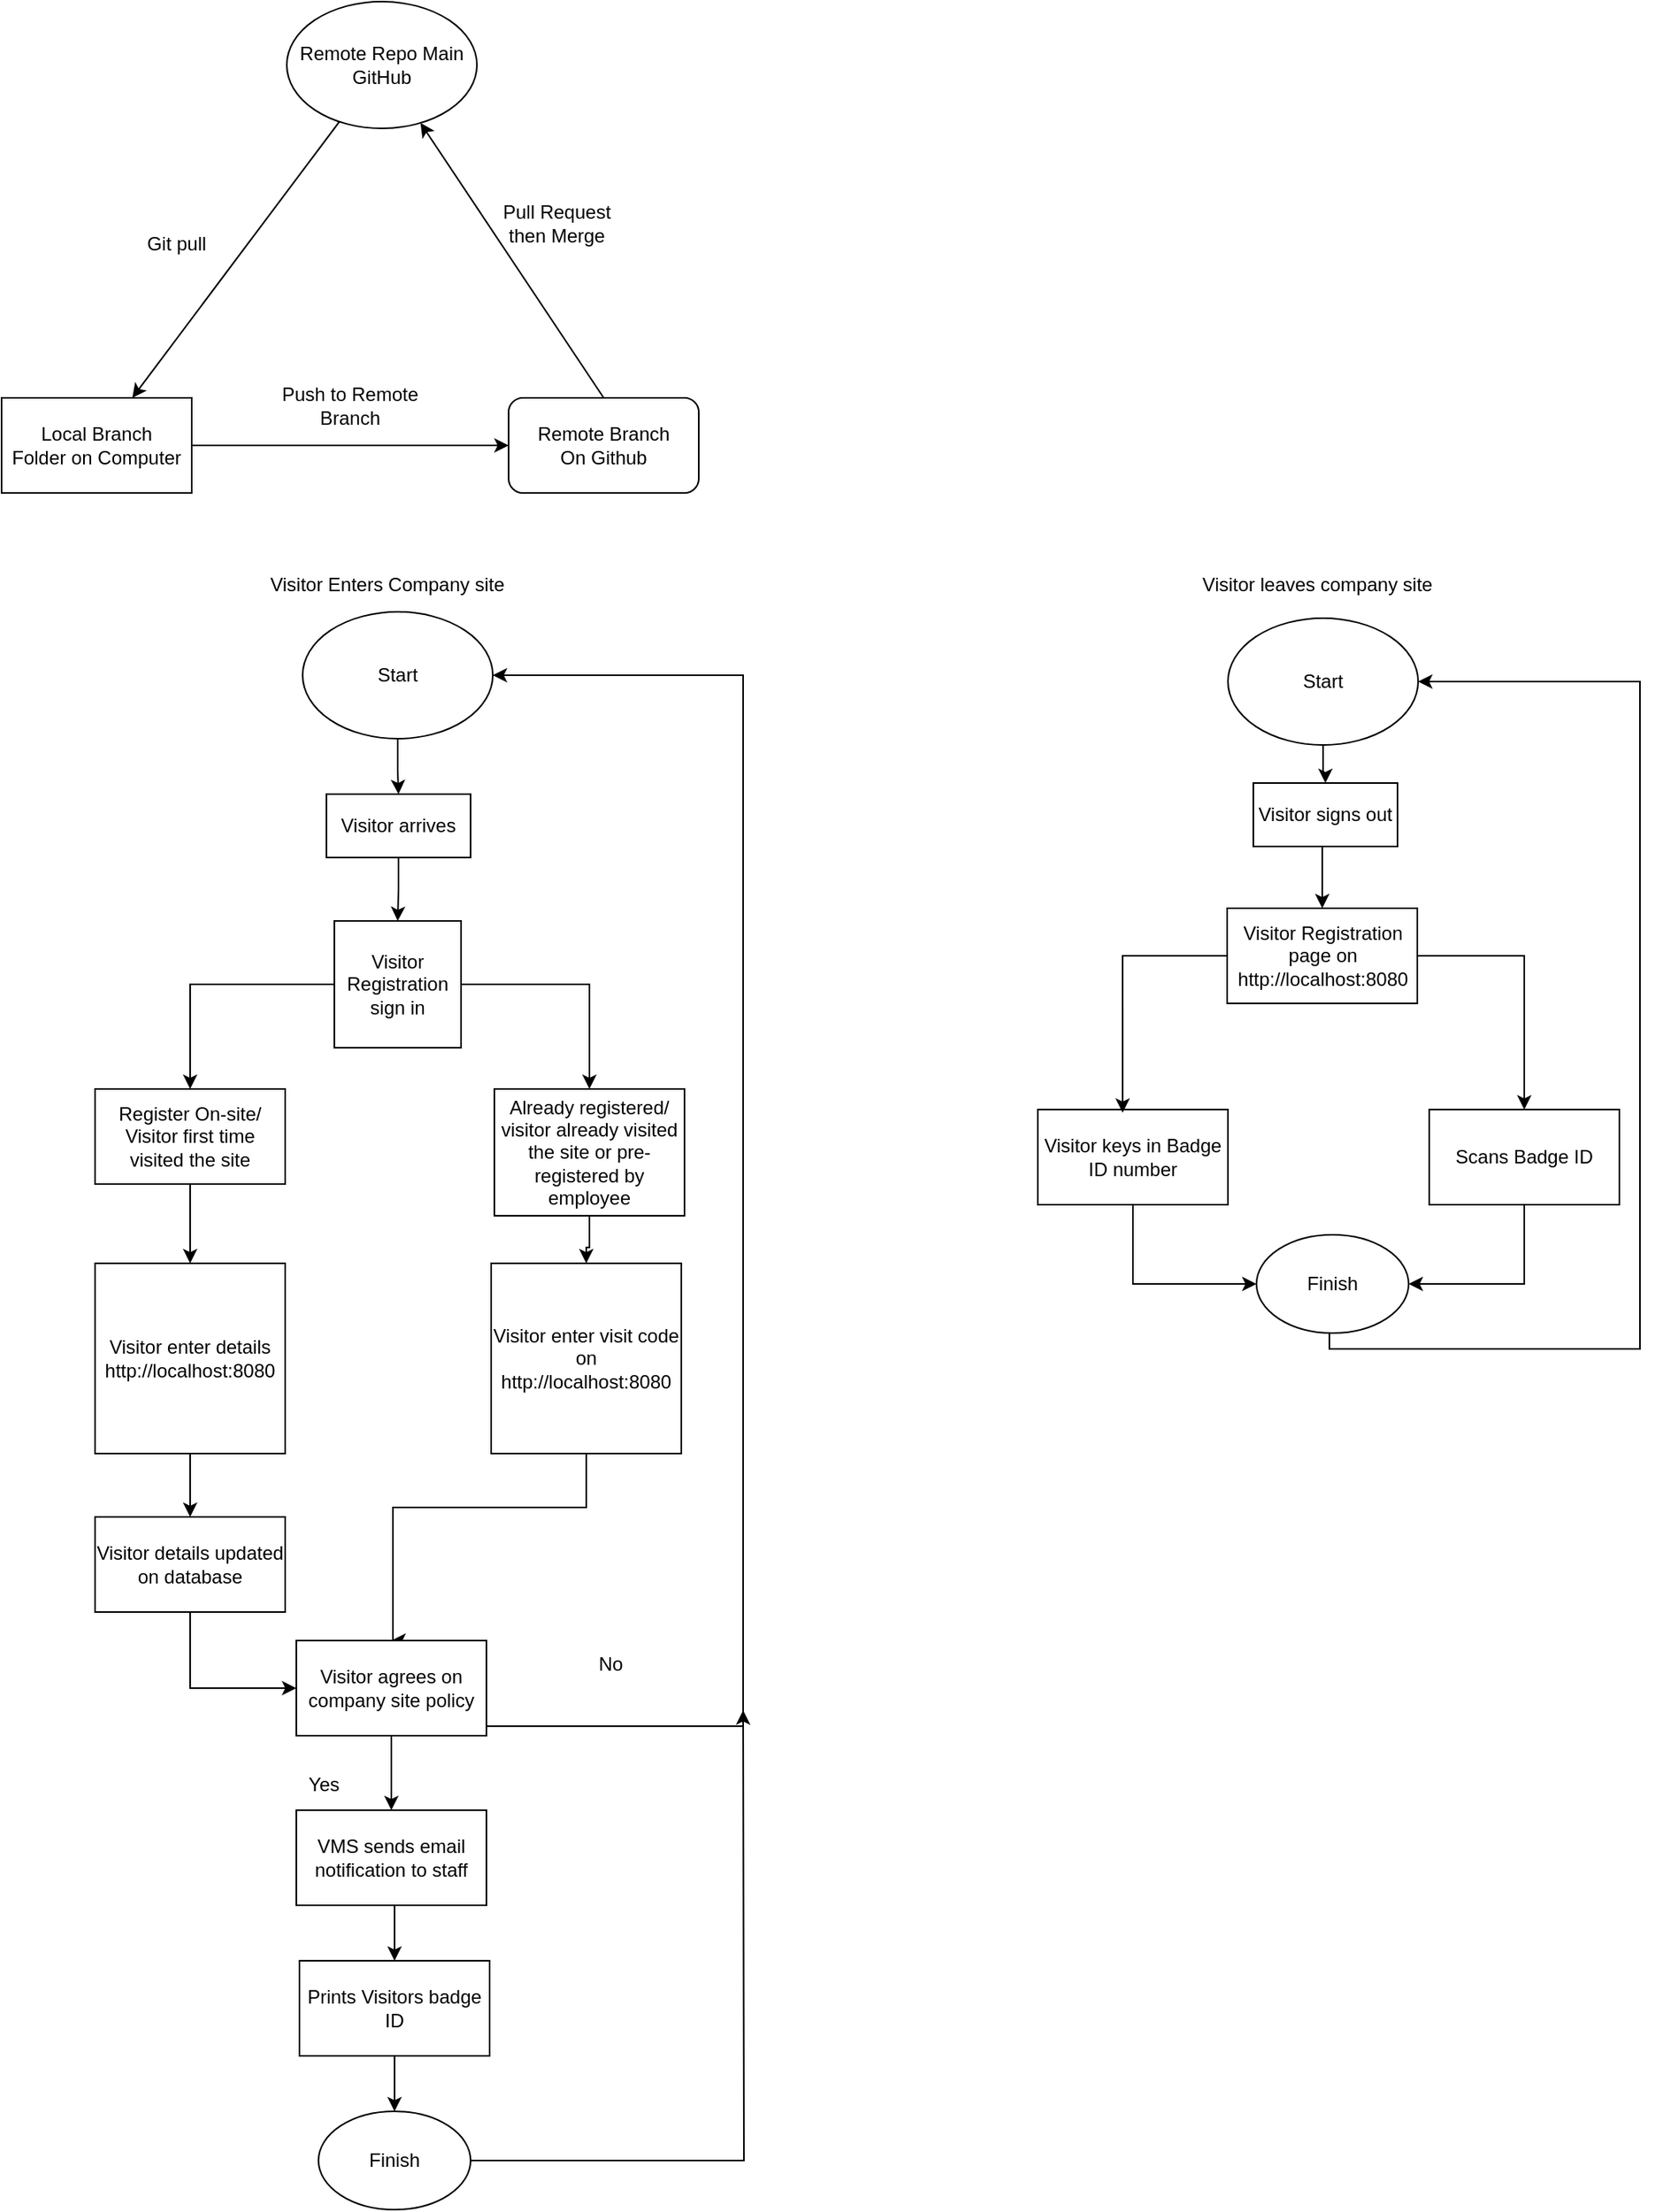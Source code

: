 <mxfile version="20.3.7"><diagram id="bneuw-AJCmKi9y9gme88" name="Page-1"><mxGraphModel dx="1422" dy="769" grid="0" gridSize="10" guides="1" tooltips="1" connect="1" arrows="1" fold="1" page="1" pageScale="1" pageWidth="850" pageHeight="1100" math="0" shadow="0"><root><mxCell id="0"/><mxCell id="1" parent="0"/><mxCell id="LMquDDV_r5uBDuuTqAx6-1" value="&lt;div&gt;Remote Repo Main&lt;/div&gt;&lt;div&gt;GitHub&lt;br&gt;&lt;/div&gt;" style="ellipse;whiteSpace=wrap;html=1;" parent="1" vertex="1"><mxGeometry x="340" y="100" width="120" height="80" as="geometry"/></mxCell><mxCell id="LMquDDV_r5uBDuuTqAx6-2" value="&lt;div&gt;Local Branch&lt;/div&gt;&lt;div&gt;Folder on Computer &lt;br&gt;&lt;/div&gt;" style="rounded=0;whiteSpace=wrap;html=1;" parent="1" vertex="1"><mxGeometry x="160" y="350" width="120" height="60" as="geometry"/></mxCell><mxCell id="LMquDDV_r5uBDuuTqAx6-3" value="&lt;div&gt;Remote Branch&lt;/div&gt;&lt;div&gt;On Github&lt;br&gt;&lt;/div&gt;" style="rounded=1;whiteSpace=wrap;html=1;" parent="1" vertex="1"><mxGeometry x="480" y="350" width="120" height="60" as="geometry"/></mxCell><mxCell id="LMquDDV_r5uBDuuTqAx6-4" value="" style="endArrow=classic;html=1;rounded=0;entryX=0;entryY=0.5;entryDx=0;entryDy=0;exitX=1;exitY=0.5;exitDx=0;exitDy=0;" parent="1" source="LMquDDV_r5uBDuuTqAx6-2" target="LMquDDV_r5uBDuuTqAx6-3" edge="1"><mxGeometry width="50" height="50" relative="1" as="geometry"><mxPoint x="300" y="410" as="sourcePoint"/><mxPoint x="350" y="360" as="targetPoint"/></mxGeometry></mxCell><mxCell id="LMquDDV_r5uBDuuTqAx6-5" value="Push to Remote Branch" style="text;html=1;strokeColor=none;fillColor=none;align=center;verticalAlign=middle;whiteSpace=wrap;rounded=0;" parent="1" vertex="1"><mxGeometry x="320" y="340" width="120" height="30" as="geometry"/></mxCell><mxCell id="LMquDDV_r5uBDuuTqAx6-6" value="" style="endArrow=classic;html=1;rounded=0;exitX=0.5;exitY=0;exitDx=0;exitDy=0;" parent="1" source="LMquDDV_r5uBDuuTqAx6-3" target="LMquDDV_r5uBDuuTqAx6-1" edge="1"><mxGeometry width="50" height="50" relative="1" as="geometry"><mxPoint x="470" y="260" as="sourcePoint"/><mxPoint x="520" y="210" as="targetPoint"/></mxGeometry></mxCell><mxCell id="LMquDDV_r5uBDuuTqAx6-7" value="&lt;div&gt;Pull Request&lt;/div&gt;&lt;div&gt;then Merge&lt;br&gt;&lt;/div&gt;" style="text;html=1;align=center;verticalAlign=middle;resizable=0;points=[];autosize=1;strokeColor=none;fillColor=none;" parent="1" vertex="1"><mxGeometry x="465" y="220" width="90" height="40" as="geometry"/></mxCell><mxCell id="LMquDDV_r5uBDuuTqAx6-8" value="" style="endArrow=classic;html=1;rounded=0;" parent="1" source="LMquDDV_r5uBDuuTqAx6-1" target="LMquDDV_r5uBDuuTqAx6-2" edge="1"><mxGeometry width="50" height="50" relative="1" as="geometry"><mxPoint x="240" y="230" as="sourcePoint"/><mxPoint x="290" y="180" as="targetPoint"/></mxGeometry></mxCell><mxCell id="LMquDDV_r5uBDuuTqAx6-9" value="&lt;div&gt;Git pull&lt;/div&gt;&lt;div&gt;&lt;br&gt;&lt;/div&gt;" style="text;html=1;align=center;verticalAlign=middle;resizable=0;points=[];autosize=1;strokeColor=none;fillColor=none;" parent="1" vertex="1"><mxGeometry x="240" y="240" width="60" height="40" as="geometry"/></mxCell><mxCell id="e-Gugz16bj3gu08fn5eb-21" style="edgeStyle=orthogonalEdgeStyle;rounded=0;orthogonalLoop=1;jettySize=auto;html=1;" parent="1" source="e-Gugz16bj3gu08fn5eb-1" target="e-Gugz16bj3gu08fn5eb-4" edge="1"><mxGeometry relative="1" as="geometry"/></mxCell><mxCell id="e-Gugz16bj3gu08fn5eb-23" style="edgeStyle=orthogonalEdgeStyle;rounded=0;orthogonalLoop=1;jettySize=auto;html=1;" parent="1" source="e-Gugz16bj3gu08fn5eb-1" target="e-Gugz16bj3gu08fn5eb-3" edge="1"><mxGeometry relative="1" as="geometry"/></mxCell><mxCell id="e-Gugz16bj3gu08fn5eb-1" value="Visitor Registration sign in" style="whiteSpace=wrap;html=1;aspect=fixed;" parent="1" vertex="1"><mxGeometry x="370" y="680" width="80" height="80" as="geometry"/></mxCell><mxCell id="e-Gugz16bj3gu08fn5eb-20" style="edgeStyle=orthogonalEdgeStyle;rounded=0;orthogonalLoop=1;jettySize=auto;html=1;entryX=0.5;entryY=0;entryDx=0;entryDy=0;exitX=0.5;exitY=1;exitDx=0;exitDy=0;" parent="1" source="e-Gugz16bj3gu08fn5eb-48" target="e-Gugz16bj3gu08fn5eb-1" edge="1"><mxGeometry relative="1" as="geometry"/></mxCell><mxCell id="e-Gugz16bj3gu08fn5eb-49" style="edgeStyle=orthogonalEdgeStyle;rounded=0;orthogonalLoop=1;jettySize=auto;html=1;entryX=0.5;entryY=0;entryDx=0;entryDy=0;" parent="1" source="e-Gugz16bj3gu08fn5eb-2" target="e-Gugz16bj3gu08fn5eb-48" edge="1"><mxGeometry relative="1" as="geometry"/></mxCell><mxCell id="e-Gugz16bj3gu08fn5eb-2" value="&lt;div&gt;Start&lt;/div&gt;" style="ellipse;whiteSpace=wrap;html=1;" parent="1" vertex="1"><mxGeometry x="350" y="485" width="120" height="80" as="geometry"/></mxCell><mxCell id="e-Gugz16bj3gu08fn5eb-24" style="edgeStyle=orthogonalEdgeStyle;rounded=0;orthogonalLoop=1;jettySize=auto;html=1;entryX=0.5;entryY=0;entryDx=0;entryDy=0;" parent="1" source="e-Gugz16bj3gu08fn5eb-3" target="e-Gugz16bj3gu08fn5eb-5" edge="1"><mxGeometry relative="1" as="geometry"/></mxCell><mxCell id="e-Gugz16bj3gu08fn5eb-3" value="Register On-site/ Visitor first time visited the site" style="rounded=0;whiteSpace=wrap;html=1;" parent="1" vertex="1"><mxGeometry x="219" y="786" width="120" height="60" as="geometry"/></mxCell><mxCell id="e-Gugz16bj3gu08fn5eb-22" style="edgeStyle=orthogonalEdgeStyle;rounded=0;orthogonalLoop=1;jettySize=auto;html=1;entryX=0.5;entryY=0;entryDx=0;entryDy=0;" parent="1" source="e-Gugz16bj3gu08fn5eb-4" target="e-Gugz16bj3gu08fn5eb-9" edge="1"><mxGeometry relative="1" as="geometry"/></mxCell><mxCell id="e-Gugz16bj3gu08fn5eb-4" value="Already registered/ visitor already visited the site or pre-registered by employee" style="rounded=0;whiteSpace=wrap;html=1;" parent="1" vertex="1"><mxGeometry x="471" y="786" width="120" height="80" as="geometry"/></mxCell><mxCell id="e-Gugz16bj3gu08fn5eb-25" style="edgeStyle=orthogonalEdgeStyle;rounded=0;orthogonalLoop=1;jettySize=auto;html=1;entryX=0.5;entryY=0;entryDx=0;entryDy=0;" parent="1" source="e-Gugz16bj3gu08fn5eb-5" target="e-Gugz16bj3gu08fn5eb-7" edge="1"><mxGeometry relative="1" as="geometry"/></mxCell><mxCell id="e-Gugz16bj3gu08fn5eb-5" value="&lt;div&gt;Visitor enter details&lt;/div&gt;&lt;div&gt;http://localhost:8080&lt;/div&gt;" style="whiteSpace=wrap;html=1;aspect=fixed;" parent="1" vertex="1"><mxGeometry x="219" y="896" width="120" height="120" as="geometry"/></mxCell><mxCell id="e-Gugz16bj3gu08fn5eb-27" style="edgeStyle=orthogonalEdgeStyle;rounded=0;orthogonalLoop=1;jettySize=auto;html=1;entryX=0;entryY=0.5;entryDx=0;entryDy=0;exitX=0.5;exitY=1;exitDx=0;exitDy=0;" parent="1" source="e-Gugz16bj3gu08fn5eb-7" target="e-Gugz16bj3gu08fn5eb-11" edge="1"><mxGeometry relative="1" as="geometry"/></mxCell><mxCell id="e-Gugz16bj3gu08fn5eb-7" value="Visitor details updated on database" style="rounded=0;whiteSpace=wrap;html=1;" parent="1" vertex="1"><mxGeometry x="219" y="1056" width="120" height="60" as="geometry"/></mxCell><mxCell id="e-Gugz16bj3gu08fn5eb-55" style="edgeStyle=orthogonalEdgeStyle;rounded=0;orthogonalLoop=1;jettySize=auto;html=1;entryX=0.5;entryY=0;entryDx=0;entryDy=0;" parent="1" source="e-Gugz16bj3gu08fn5eb-9" target="e-Gugz16bj3gu08fn5eb-11" edge="1"><mxGeometry relative="1" as="geometry"><Array as="points"><mxPoint x="529" y="1050"/><mxPoint x="407" y="1050"/></Array></mxGeometry></mxCell><mxCell id="e-Gugz16bj3gu08fn5eb-9" value="&lt;div&gt;Visitor enter visit code on&lt;br&gt;&lt;/div&gt;&lt;div&gt;http://localhost:8080&lt;/div&gt;" style="whiteSpace=wrap;html=1;aspect=fixed;" parent="1" vertex="1"><mxGeometry x="469" y="896" width="120" height="120" as="geometry"/></mxCell><mxCell id="e-Gugz16bj3gu08fn5eb-19" style="edgeStyle=orthogonalEdgeStyle;rounded=0;orthogonalLoop=1;jettySize=auto;html=1;entryX=0.5;entryY=0;entryDx=0;entryDy=0;exitX=0.5;exitY=1;exitDx=0;exitDy=0;" parent="1" source="e-Gugz16bj3gu08fn5eb-46" target="e-Gugz16bj3gu08fn5eb-12" edge="1"><mxGeometry relative="1" as="geometry"/></mxCell><mxCell id="e-Gugz16bj3gu08fn5eb-47" style="edgeStyle=orthogonalEdgeStyle;rounded=0;orthogonalLoop=1;jettySize=auto;html=1;" parent="1" source="e-Gugz16bj3gu08fn5eb-11" target="e-Gugz16bj3gu08fn5eb-46" edge="1"><mxGeometry relative="1" as="geometry"/></mxCell><mxCell id="e-Gugz16bj3gu08fn5eb-11" value="Visitor agrees on company site policy" style="rounded=0;whiteSpace=wrap;html=1;" parent="1" vertex="1"><mxGeometry x="346" y="1134" width="120" height="60" as="geometry"/></mxCell><mxCell id="e-Gugz16bj3gu08fn5eb-14" style="edgeStyle=orthogonalEdgeStyle;rounded=0;orthogonalLoop=1;jettySize=auto;html=1;entryX=1;entryY=0.5;entryDx=0;entryDy=0;exitX=1;exitY=0.5;exitDx=0;exitDy=0;" parent="1" source="e-Gugz16bj3gu08fn5eb-11" target="e-Gugz16bj3gu08fn5eb-2" edge="1"><mxGeometry relative="1" as="geometry"><mxPoint x="482" y="1335" as="sourcePoint"/><Array as="points"><mxPoint x="628" y="1188"/><mxPoint x="628" y="525"/></Array></mxGeometry></mxCell><mxCell id="e-Gugz16bj3gu08fn5eb-33" style="edgeStyle=orthogonalEdgeStyle;rounded=0;orthogonalLoop=1;jettySize=auto;html=1;entryX=0.5;entryY=0;entryDx=0;entryDy=0;" parent="1" source="e-Gugz16bj3gu08fn5eb-12" target="e-Gugz16bj3gu08fn5eb-32" edge="1"><mxGeometry relative="1" as="geometry"/></mxCell><mxCell id="e-Gugz16bj3gu08fn5eb-12" value="Prints Visitors badge ID" style="rounded=0;whiteSpace=wrap;html=1;" parent="1" vertex="1"><mxGeometry x="348" y="1336" width="120" height="60" as="geometry"/></mxCell><mxCell id="e-Gugz16bj3gu08fn5eb-15" value="No" style="text;html=1;align=center;verticalAlign=middle;resizable=0;points=[];autosize=1;strokeColor=none;fillColor=none;" parent="1" vertex="1"><mxGeometry x="527" y="1136" width="33" height="26" as="geometry"/></mxCell><mxCell id="e-Gugz16bj3gu08fn5eb-16" value="Yes" style="text;html=1;align=center;verticalAlign=middle;resizable=0;points=[];autosize=1;strokeColor=none;fillColor=none;" parent="1" vertex="1"><mxGeometry x="344" y="1212" width="38" height="26" as="geometry"/></mxCell><mxCell id="e-Gugz16bj3gu08fn5eb-40" style="edgeStyle=orthogonalEdgeStyle;rounded=0;orthogonalLoop=1;jettySize=auto;html=1;entryX=0.5;entryY=0;entryDx=0;entryDy=0;exitX=0.5;exitY=1;exitDx=0;exitDy=0;" parent="1" source="e-Gugz16bj3gu08fn5eb-50" target="e-Gugz16bj3gu08fn5eb-39" edge="1"><mxGeometry relative="1" as="geometry"/></mxCell><mxCell id="e-Gugz16bj3gu08fn5eb-52" style="edgeStyle=orthogonalEdgeStyle;rounded=0;orthogonalLoop=1;jettySize=auto;html=1;" parent="1" source="e-Gugz16bj3gu08fn5eb-29" target="e-Gugz16bj3gu08fn5eb-50" edge="1"><mxGeometry relative="1" as="geometry"/></mxCell><mxCell id="e-Gugz16bj3gu08fn5eb-29" value="&lt;div&gt;Start&lt;/div&gt;" style="ellipse;whiteSpace=wrap;html=1;" parent="1" vertex="1"><mxGeometry x="934" y="489" width="120" height="80" as="geometry"/></mxCell><mxCell id="e-Gugz16bj3gu08fn5eb-43" style="edgeStyle=orthogonalEdgeStyle;rounded=0;orthogonalLoop=1;jettySize=auto;html=1;entryX=0;entryY=0.5;entryDx=0;entryDy=0;exitX=0.5;exitY=1;exitDx=0;exitDy=0;" parent="1" source="e-Gugz16bj3gu08fn5eb-30" target="e-Gugz16bj3gu08fn5eb-37" edge="1"><mxGeometry relative="1" as="geometry"/></mxCell><mxCell id="e-Gugz16bj3gu08fn5eb-30" value="Visitor keys in Badge ID number" style="rounded=0;whiteSpace=wrap;html=1;" parent="1" vertex="1"><mxGeometry x="814" y="799" width="120" height="60" as="geometry"/></mxCell><mxCell id="e-Gugz16bj3gu08fn5eb-44" style="edgeStyle=orthogonalEdgeStyle;rounded=0;orthogonalLoop=1;jettySize=auto;html=1;entryX=1;entryY=0.5;entryDx=0;entryDy=0;exitX=0.5;exitY=1;exitDx=0;exitDy=0;" parent="1" source="e-Gugz16bj3gu08fn5eb-31" target="e-Gugz16bj3gu08fn5eb-37" edge="1"><mxGeometry relative="1" as="geometry"/></mxCell><mxCell id="e-Gugz16bj3gu08fn5eb-31" value="Scans Badge ID" style="rounded=0;whiteSpace=wrap;html=1;" parent="1" vertex="1"><mxGeometry x="1061" y="799" width="120" height="60" as="geometry"/></mxCell><mxCell id="e-Gugz16bj3gu08fn5eb-56" style="edgeStyle=orthogonalEdgeStyle;rounded=0;orthogonalLoop=1;jettySize=auto;html=1;" parent="1" source="e-Gugz16bj3gu08fn5eb-32" edge="1"><mxGeometry relative="1" as="geometry"><mxPoint x="628" y="1178" as="targetPoint"/></mxGeometry></mxCell><mxCell id="e-Gugz16bj3gu08fn5eb-32" value="Finish" style="ellipse;whiteSpace=wrap;html=1;" parent="1" vertex="1"><mxGeometry x="360" y="1431" width="96" height="62" as="geometry"/></mxCell><mxCell id="e-Gugz16bj3gu08fn5eb-45" style="edgeStyle=orthogonalEdgeStyle;rounded=0;orthogonalLoop=1;jettySize=auto;html=1;entryX=1;entryY=0.5;entryDx=0;entryDy=0;" parent="1" source="e-Gugz16bj3gu08fn5eb-37" target="e-Gugz16bj3gu08fn5eb-29" edge="1"><mxGeometry relative="1" as="geometry"><Array as="points"><mxPoint x="998" y="950"/><mxPoint x="1194" y="950"/><mxPoint x="1194" y="529"/></Array></mxGeometry></mxCell><mxCell id="e-Gugz16bj3gu08fn5eb-37" value="Finish" style="ellipse;whiteSpace=wrap;html=1;" parent="1" vertex="1"><mxGeometry x="952" y="878" width="96" height="62" as="geometry"/></mxCell><mxCell id="e-Gugz16bj3gu08fn5eb-41" style="edgeStyle=orthogonalEdgeStyle;rounded=0;orthogonalLoop=1;jettySize=auto;html=1;entryX=0.446;entryY=0.033;entryDx=0;entryDy=0;entryPerimeter=0;exitX=0;exitY=0.5;exitDx=0;exitDy=0;" parent="1" source="e-Gugz16bj3gu08fn5eb-39" target="e-Gugz16bj3gu08fn5eb-30" edge="1"><mxGeometry relative="1" as="geometry"/></mxCell><mxCell id="e-Gugz16bj3gu08fn5eb-42" style="edgeStyle=orthogonalEdgeStyle;rounded=0;orthogonalLoop=1;jettySize=auto;html=1;entryX=0.5;entryY=0;entryDx=0;entryDy=0;" parent="1" source="e-Gugz16bj3gu08fn5eb-39" target="e-Gugz16bj3gu08fn5eb-31" edge="1"><mxGeometry relative="1" as="geometry"/></mxCell><mxCell id="e-Gugz16bj3gu08fn5eb-39" value="&lt;div&gt;Visitor Registration page on&lt;/div&gt;&lt;div&gt;http://localhost:8080&lt;br&gt;&lt;/div&gt;" style="rounded=0;whiteSpace=wrap;html=1;" parent="1" vertex="1"><mxGeometry x="933.5" y="672" width="120" height="60" as="geometry"/></mxCell><mxCell id="e-Gugz16bj3gu08fn5eb-46" value="VMS sends email notification to staff" style="rounded=0;whiteSpace=wrap;html=1;" parent="1" vertex="1"><mxGeometry x="346" y="1241" width="120" height="60" as="geometry"/></mxCell><mxCell id="e-Gugz16bj3gu08fn5eb-48" value="Visitor arrives" style="rounded=0;whiteSpace=wrap;html=1;" parent="1" vertex="1"><mxGeometry x="365" y="600" width="91" height="40" as="geometry"/></mxCell><mxCell id="e-Gugz16bj3gu08fn5eb-50" value="Visitor signs out" style="rounded=0;whiteSpace=wrap;html=1;" parent="1" vertex="1"><mxGeometry x="950" y="593" width="91" height="40" as="geometry"/></mxCell><mxCell id="e-Gugz16bj3gu08fn5eb-53" value="Visitor Enters Company site" style="text;html=1;strokeColor=none;fillColor=none;align=center;verticalAlign=middle;whiteSpace=wrap;rounded=0;" parent="1" vertex="1"><mxGeometry x="327" y="432" width="153" height="72" as="geometry"/></mxCell><mxCell id="e-Gugz16bj3gu08fn5eb-54" value="Visitor leaves company site" style="text;html=1;strokeColor=none;fillColor=none;align=center;verticalAlign=middle;whiteSpace=wrap;rounded=0;" parent="1" vertex="1"><mxGeometry x="914" y="432" width="153" height="72" as="geometry"/></mxCell></root></mxGraphModel></diagram></mxfile>